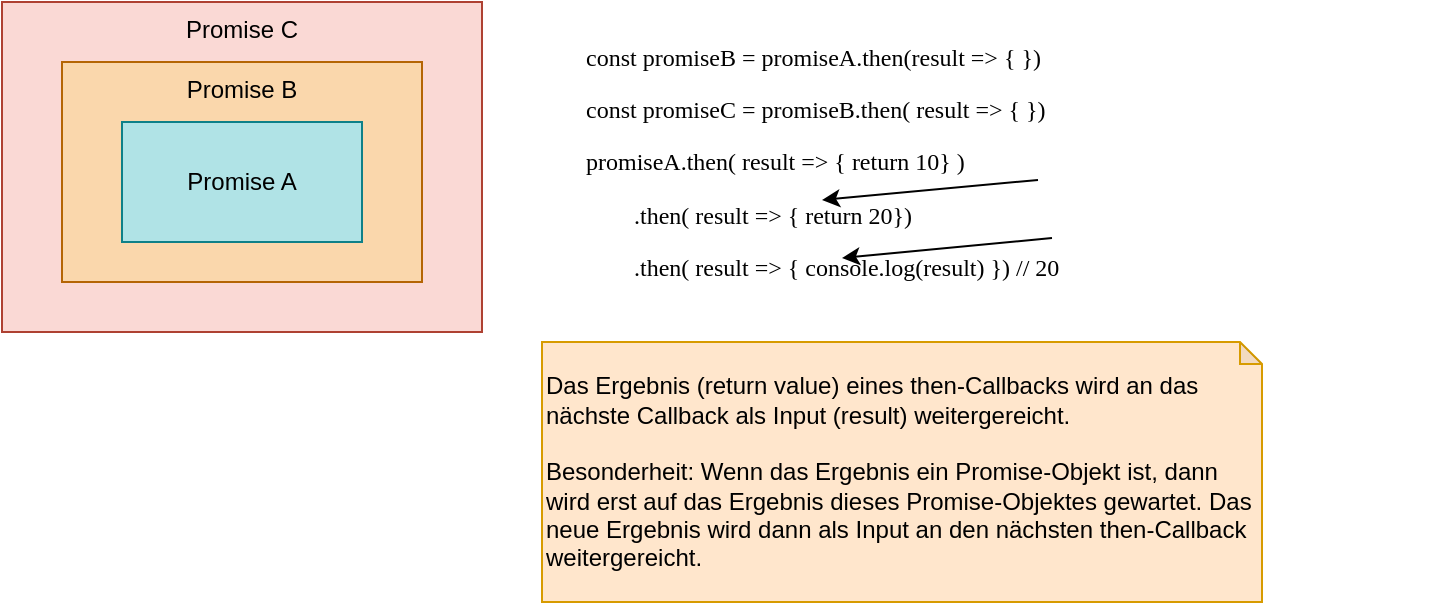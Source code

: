 <mxfile version="23.1.5" type="device">
  <diagram name="Seite-1" id="BvE6TG6BBU9rYh6C0rz1">
    <mxGraphModel dx="683" dy="402" grid="1" gridSize="10" guides="1" tooltips="1" connect="1" arrows="1" fold="1" page="1" pageScale="1" pageWidth="1169" pageHeight="827" math="0" shadow="0">
      <root>
        <mxCell id="0" />
        <mxCell id="1" parent="0" />
        <mxCell id="pyTbGisuyOn4FTs-dm-G-3" value="Promise C" style="rounded=0;whiteSpace=wrap;html=1;verticalAlign=top;fillColor=#fad9d5;strokeColor=#ae4132;" vertex="1" parent="1">
          <mxGeometry x="200" y="60" width="240" height="165" as="geometry" />
        </mxCell>
        <mxCell id="pyTbGisuyOn4FTs-dm-G-2" value="Promise B" style="rounded=0;whiteSpace=wrap;html=1;verticalAlign=top;fillColor=#fad7ac;strokeColor=#b46504;" vertex="1" parent="1">
          <mxGeometry x="230" y="90" width="180" height="110" as="geometry" />
        </mxCell>
        <mxCell id="pyTbGisuyOn4FTs-dm-G-1" value="Promise A" style="rounded=0;whiteSpace=wrap;html=1;fillColor=#b0e3e6;strokeColor=#0e8088;" vertex="1" parent="1">
          <mxGeometry x="260" y="120" width="120" height="60" as="geometry" />
        </mxCell>
        <mxCell id="pyTbGisuyOn4FTs-dm-G-4" value="&lt;pre style=&quot;&quot;&gt;&lt;font face=&quot;consolas&quot;&gt;&lt;span style=&quot;background-color: initial;&quot;&gt;const promiseB = promiseA.then(result =&amp;gt; { &lt;/span&gt;&lt;span style=&quot;background-color: initial;&quot;&gt;})&lt;/span&gt;&lt;/font&gt;&lt;/pre&gt;&lt;pre style=&quot;&quot;&gt;&lt;font face=&quot;consolas&quot;&gt;const promiseC = promiseB.then( result =&amp;gt; { })&lt;/font&gt;&lt;/pre&gt;&lt;pre style=&quot;&quot;&gt;&lt;font face=&quot;consolas&quot;&gt;promiseA.then( result =&amp;gt; { return 10} )&lt;/font&gt;&lt;/pre&gt;&lt;pre style=&quot;&quot;&gt;&lt;font face=&quot;consolas&quot;&gt;&lt;span style=&quot;white-space: pre;&quot;&gt;&#x9;&lt;/span&gt;.then( result =&amp;gt; { return 20})&lt;/font&gt;&lt;/pre&gt;&lt;pre style=&quot;&quot;&gt;&lt;font face=&quot;consolas&quot;&gt;&lt;span style=&quot;white-space: pre;&quot;&gt;&#x9;&lt;/span&gt;.then( result =&amp;gt; { console.log(result) }) // 20&lt;/font&gt;&lt;/pre&gt;" style="text;html=1;align=left;verticalAlign=middle;whiteSpace=wrap;rounded=0;" vertex="1" parent="1">
          <mxGeometry x="490" y="60" width="430" height="160" as="geometry" />
        </mxCell>
        <mxCell id="pyTbGisuyOn4FTs-dm-G-6" value="" style="endArrow=classic;html=1;rounded=0;" edge="1" parent="1">
          <mxGeometry width="50" height="50" relative="1" as="geometry">
            <mxPoint x="718" y="149" as="sourcePoint" />
            <mxPoint x="610" y="159" as="targetPoint" />
          </mxGeometry>
        </mxCell>
        <mxCell id="pyTbGisuyOn4FTs-dm-G-7" value="" style="endArrow=classic;html=1;rounded=0;" edge="1" parent="1">
          <mxGeometry width="50" height="50" relative="1" as="geometry">
            <mxPoint x="725" y="178" as="sourcePoint" />
            <mxPoint x="620" y="188" as="targetPoint" />
          </mxGeometry>
        </mxCell>
        <mxCell id="pyTbGisuyOn4FTs-dm-G-8" value="Das Ergebnis (return value) eines then-Callbacks wird an das nächste Callback als Input (result) weitergereicht.&lt;div&gt;&lt;br&gt;&lt;/div&gt;&lt;div&gt;Besonderheit: Wenn das Ergebnis ein Promise-Objekt ist, dann wird erst auf das Ergebnis dieses Promise-Objektes gewartet. Das neue Ergebnis wird dann als Input an den nächsten then-Callback weitergereicht.&lt;/div&gt;" style="shape=note;whiteSpace=wrap;html=1;backgroundOutline=1;darkOpacity=0.05;size=11;fillColor=#ffe6cc;strokeColor=#d79b00;align=left;" vertex="1" parent="1">
          <mxGeometry x="470" y="230" width="360" height="130" as="geometry" />
        </mxCell>
      </root>
    </mxGraphModel>
  </diagram>
</mxfile>
